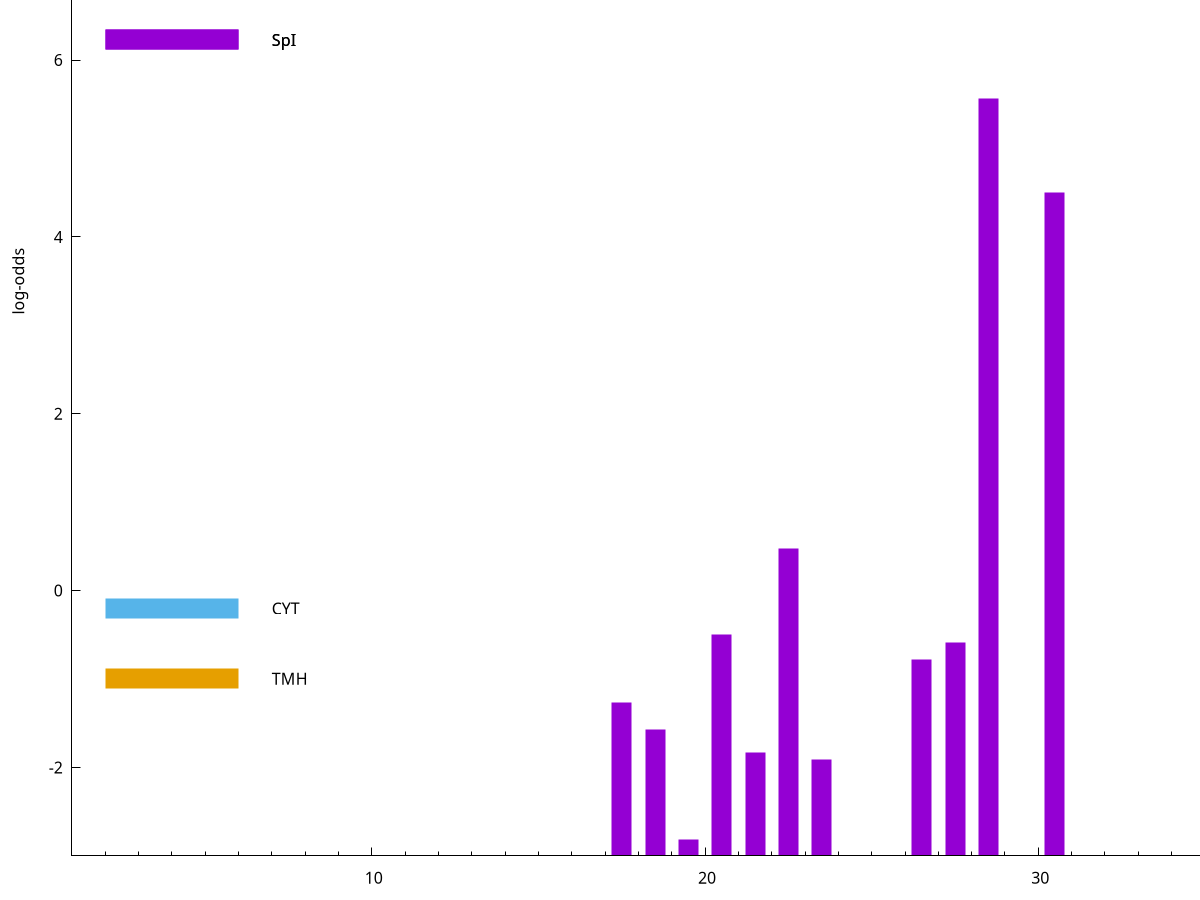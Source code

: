 set title "LipoP predictions for SRR3996236.gff"
set size 2., 1.4
set xrange [1:70] 
set mxtics 10
set yrange [-3:10]
set y2range [0:13]
set ylabel "log-odds"
set term postscript eps color solid "Helvetica" 30
set output "SRR3996236.gff2.eps"
set arrow from 2,6.22746 to 6,6.22746 nohead lt 1 lw 20
set label "SpI" at 7,6.22746
set arrow from 2,-0.200913 to 6,-0.200913 nohead lt 3 lw 20
set label "CYT" at 7,-0.200913
set arrow from 2,-0.99535 to 6,-0.99535 nohead lt 4 lw 20
set label "TMH" at 7,-0.99535
set arrow from 2,6.22746 to 6,6.22746 nohead lt 1 lw 20
set label "SpI" at 7,6.22746
# NOTE: The scores below are the log-odds scores with the threshold
# NOTE: subtracted (a hack to make gnuplot make the histogram all
# NOTE: look nice).
plot "-" axes x1y2 title "" with impulses lt 1 lw 20
28.500000 8.567100
30.500000 7.502890
22.500000 3.471436
20.500000 2.507133
27.500000 2.414988
26.500000 2.219116
17.500000 1.733140
18.500000 1.424920
21.500000 1.169740
23.500000 1.092970
19.500000 0.186500
e
exit

